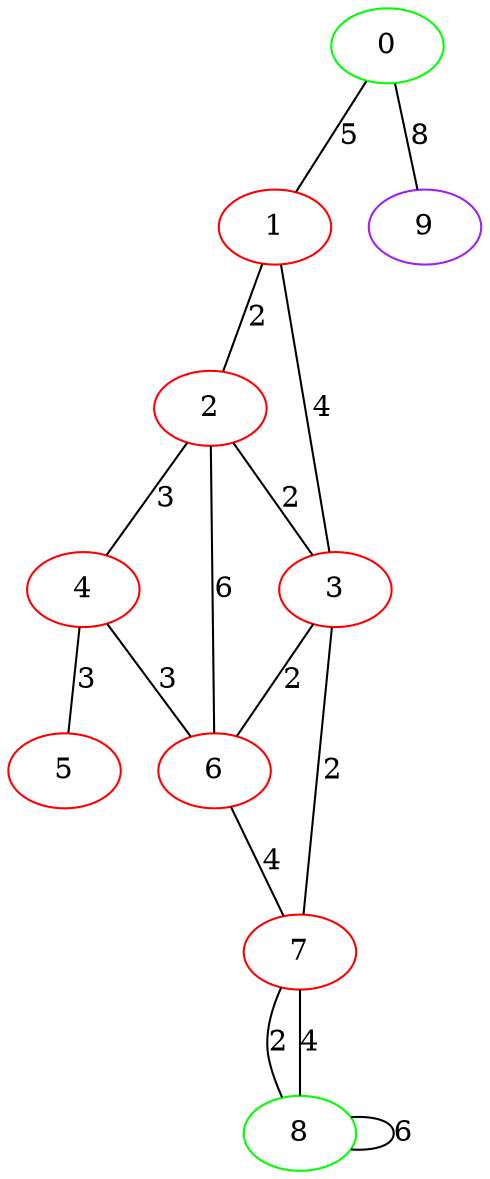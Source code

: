 graph "" {
0 [color=green, weight=2];
1 [color=red, weight=1];
2 [color=red, weight=1];
3 [color=red, weight=1];
4 [color=red, weight=1];
5 [color=red, weight=1];
6 [color=red, weight=1];
7 [color=red, weight=1];
8 [color=green, weight=2];
9 [color=purple, weight=4];
0 -- 1  [key=0, label=5];
0 -- 9  [key=0, label=8];
1 -- 2  [key=0, label=2];
1 -- 3  [key=0, label=4];
2 -- 3  [key=0, label=2];
2 -- 4  [key=0, label=3];
2 -- 6  [key=0, label=6];
3 -- 6  [key=0, label=2];
3 -- 7  [key=0, label=2];
4 -- 5  [key=0, label=3];
4 -- 6  [key=0, label=3];
6 -- 7  [key=0, label=4];
7 -- 8  [key=0, label=2];
7 -- 8  [key=1, label=4];
8 -- 8  [key=0, label=6];
}
